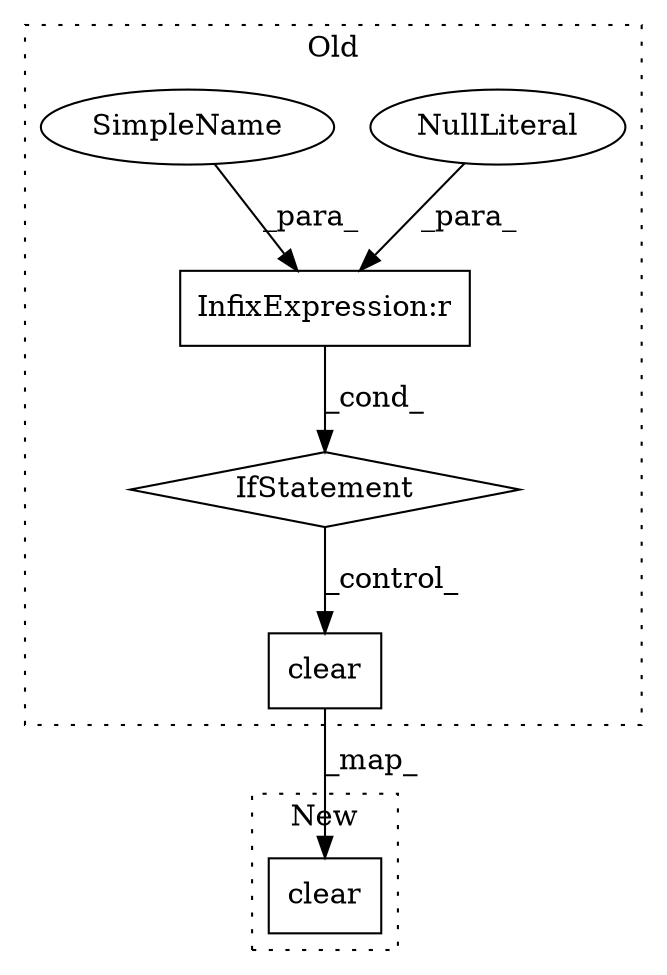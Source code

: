 digraph G {
subgraph cluster0 {
1 [label="clear" a="32" s="43453" l="7" shape="box"];
3 [label="InfixExpression:r" a="27" s="43424" l="4" shape="box"];
4 [label="NullLiteral" a="33" s="43428" l="4" shape="ellipse"];
5 [label="IfStatement" a="25" s="43412,43432" l="4,2" shape="diamond"];
6 [label="SimpleName" a="42" s="43416" l="8" shape="ellipse"];
label = "Old";
style="dotted";
}
subgraph cluster1 {
2 [label="clear" a="32" s="43889" l="7" shape="box"];
label = "New";
style="dotted";
}
1 -> 2 [label="_map_"];
3 -> 5 [label="_cond_"];
4 -> 3 [label="_para_"];
5 -> 1 [label="_control_"];
6 -> 3 [label="_para_"];
}